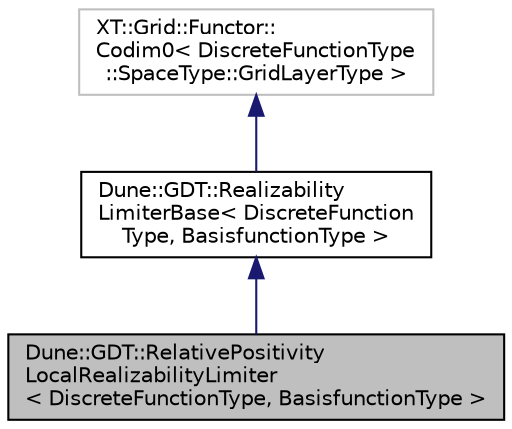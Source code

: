 digraph "Dune::GDT::RelativePositivityLocalRealizabilityLimiter&lt; DiscreteFunctionType, BasisfunctionType &gt;"
{
  edge [fontname="Helvetica",fontsize="10",labelfontname="Helvetica",labelfontsize="10"];
  node [fontname="Helvetica",fontsize="10",shape=record];
  Node0 [label="Dune::GDT::RelativePositivity\lLocalRealizabilityLimiter\l\< DiscreteFunctionType, BasisfunctionType \>",height=0.2,width=0.4,color="black", fillcolor="grey75", style="filled", fontcolor="black"];
  Node1 -> Node0 [dir="back",color="midnightblue",fontsize="10",style="solid",fontname="Helvetica"];
  Node1 [label="Dune::GDT::Realizability\lLimiterBase\< DiscreteFunction\lType, BasisfunctionType \>",height=0.2,width=0.4,color="black", fillcolor="white", style="filled",URL="$a02003.html"];
  Node2 -> Node1 [dir="back",color="midnightblue",fontsize="10",style="solid",fontname="Helvetica"];
  Node2 [label="XT::Grid::Functor::\lCodim0\< DiscreteFunctionType\l::SpaceType::GridLayerType \>",height=0.2,width=0.4,color="grey75", fillcolor="white", style="filled"];
}
